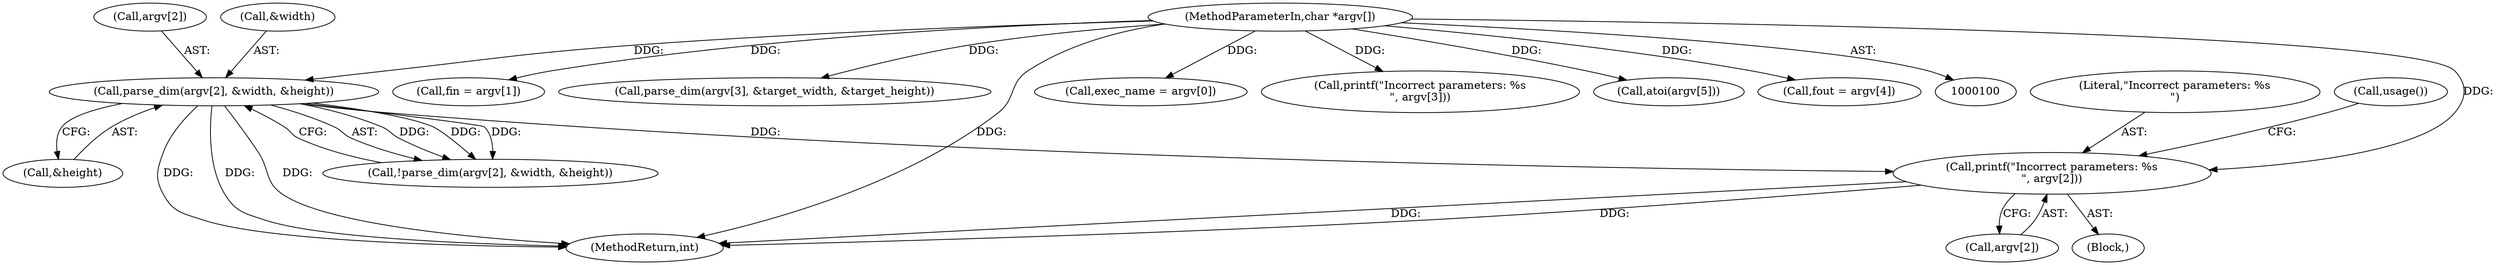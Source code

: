 digraph "0_Android_5a9753fca56f0eeb9f61e342b2fccffc364f9426_4@array" {
"1000156" [label="(Call,printf(\"Incorrect parameters: %s\n\", argv[2]))"];
"1000147" [label="(Call,parse_dim(argv[2], &width, &height))"];
"1000102" [label="(MethodParameterIn,char *argv[])"];
"1000135" [label="(Call,fin = argv[1])"];
"1000157" [label="(Literal,\"Incorrect parameters: %s\n\")"];
"1000153" [label="(Call,&height)"];
"1000161" [label="(Call,usage())"];
"1000155" [label="(Block,)"];
"1000147" [label="(Call,parse_dim(argv[2], &width, &height))"];
"1000156" [label="(Call,printf(\"Incorrect parameters: %s\n\", argv[2]))"];
"1000148" [label="(Call,argv[2])"];
"1000166" [label="(Call,parse_dim(argv[3], &target_width, &target_height))"];
"1000371" [label="(MethodReturn,int)"];
"1000146" [label="(Call,!parse_dim(argv[2], &width, &height))"];
"1000151" [label="(Call,&width)"];
"1000120" [label="(Call,exec_name = argv[0])"];
"1000175" [label="(Call,printf(\"Incorrect parameters: %s\n\", argv[3]))"];
"1000221" [label="(Call,atoi(argv[5]))"];
"1000140" [label="(Call,fout = argv[4])"];
"1000158" [label="(Call,argv[2])"];
"1000102" [label="(MethodParameterIn,char *argv[])"];
"1000156" -> "1000155"  [label="AST: "];
"1000156" -> "1000158"  [label="CFG: "];
"1000157" -> "1000156"  [label="AST: "];
"1000158" -> "1000156"  [label="AST: "];
"1000161" -> "1000156"  [label="CFG: "];
"1000156" -> "1000371"  [label="DDG: "];
"1000156" -> "1000371"  [label="DDG: "];
"1000147" -> "1000156"  [label="DDG: "];
"1000102" -> "1000156"  [label="DDG: "];
"1000147" -> "1000146"  [label="AST: "];
"1000147" -> "1000153"  [label="CFG: "];
"1000148" -> "1000147"  [label="AST: "];
"1000151" -> "1000147"  [label="AST: "];
"1000153" -> "1000147"  [label="AST: "];
"1000146" -> "1000147"  [label="CFG: "];
"1000147" -> "1000371"  [label="DDG: "];
"1000147" -> "1000371"  [label="DDG: "];
"1000147" -> "1000371"  [label="DDG: "];
"1000147" -> "1000146"  [label="DDG: "];
"1000147" -> "1000146"  [label="DDG: "];
"1000147" -> "1000146"  [label="DDG: "];
"1000102" -> "1000147"  [label="DDG: "];
"1000102" -> "1000100"  [label="AST: "];
"1000102" -> "1000371"  [label="DDG: "];
"1000102" -> "1000120"  [label="DDG: "];
"1000102" -> "1000135"  [label="DDG: "];
"1000102" -> "1000140"  [label="DDG: "];
"1000102" -> "1000166"  [label="DDG: "];
"1000102" -> "1000175"  [label="DDG: "];
"1000102" -> "1000221"  [label="DDG: "];
}
